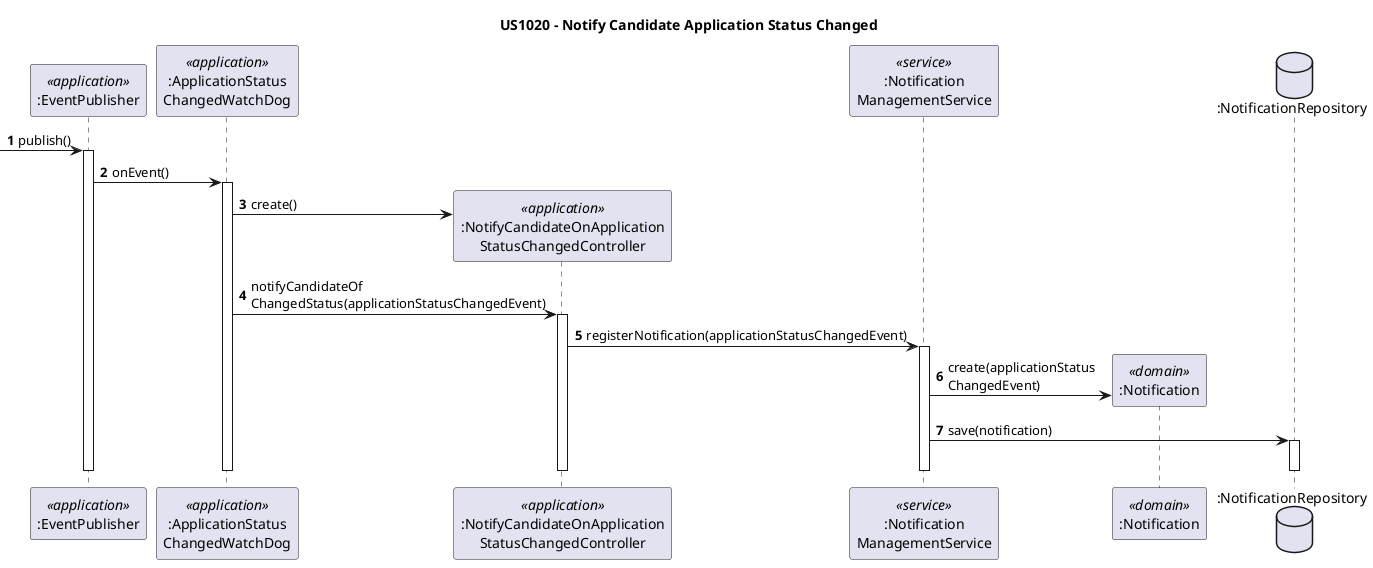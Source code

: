 @startuml
autonumber

title US1020 - Notify Candidate Application Status Changed

participant ":EventPublisher" as EP <<application>>
participant ":ApplicationStatus\nChangedWatchDog" as WD <<application>>
participant ":NotifyCandidateOnApplication\nStatusChangedController" as CTRL_EVENT <<application>>
participant ":Notification\nManagementService" as ENTITY <<service>>
participant ":Notification" as N <<domain>>
database ":NotificationRepository" as N_REPO


 -> EP : publish()
activate EP

EP -> WD: onEvent()
activate WD

WD -> CTRL_EVENT**: create()


WD -> CTRL_EVENT: notifyCandidateOf\nChangedStatus(applicationStatusChangedEvent)
activate CTRL_EVENT

CTRL_EVENT -> ENTITY: registerNotification(applicationStatusChangedEvent)
activate ENTITY

ENTITY -> N**: create(applicationStatus\nChangedEvent)

ENTITY -> N_REPO: save(notification)
activate N_REPO
deactivate N_REPO



deactivate ENTITY

deactivate WD
deactivate EP
deactivate CTRL_EVENT

@enduml


